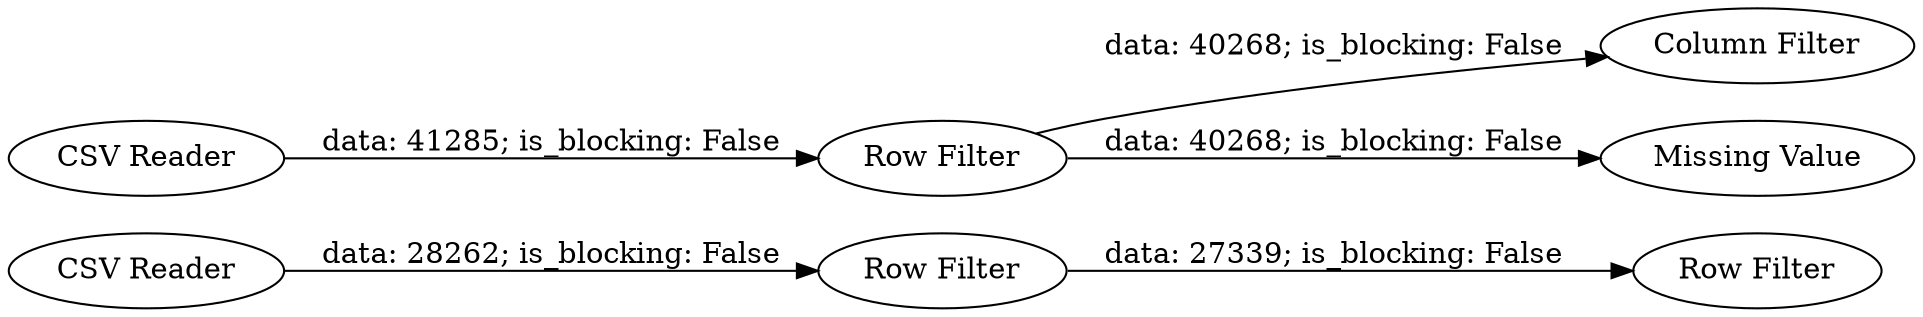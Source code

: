 digraph {
	"7918740429125506491_8" [label="Row Filter"]
	"7918740429125506491_7" [label="Row Filter"]
	"7918740429125506491_3" [label="Row Filter"]
	"7918740429125506491_1" [label="CSV Reader"]
	"7918740429125506491_2" [label="CSV Reader"]
	"7918740429125506491_4" [label="Column Filter"]
	"7918740429125506491_6" [label="Missing Value"]
	"7918740429125506491_2" -> "7918740429125506491_7" [label="data: 28262; is_blocking: False"]
	"7918740429125506491_1" -> "7918740429125506491_3" [label="data: 41285; is_blocking: False"]
	"7918740429125506491_7" -> "7918740429125506491_8" [label="data: 27339; is_blocking: False"]
	"7918740429125506491_3" -> "7918740429125506491_6" [label="data: 40268; is_blocking: False"]
	"7918740429125506491_3" -> "7918740429125506491_4" [label="data: 40268; is_blocking: False"]
	rankdir=LR
}
